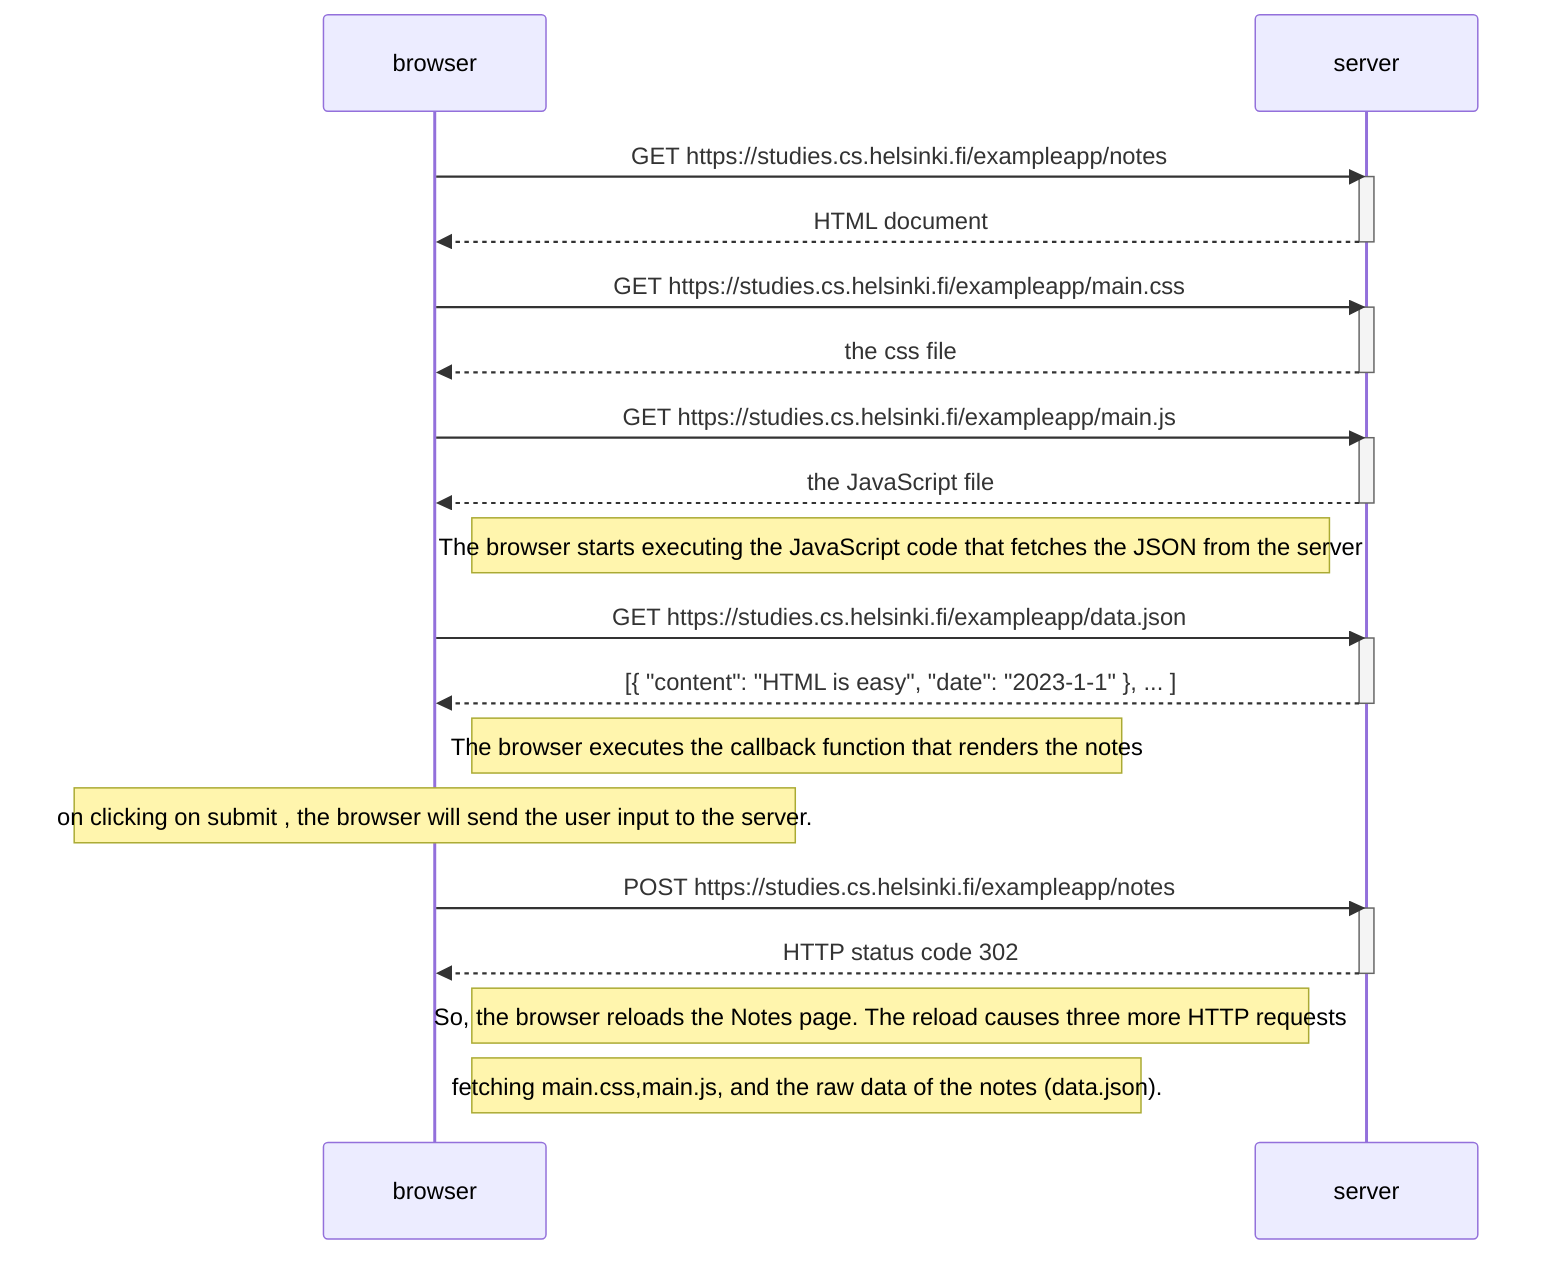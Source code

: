 sequenceDiagram
    participant browser
    participant server

    browser->>server: GET https://studies.cs.helsinki.fi/exampleapp/notes
    activate server
    server-->>browser: HTML document
    deactivate server

    browser->>server: GET https://studies.cs.helsinki.fi/exampleapp/main.css
    activate server
    server-->>browser: the css file
    deactivate server

    browser->>server: GET https://studies.cs.helsinki.fi/exampleapp/main.js
    activate server
    server-->>browser: the JavaScript file
    deactivate server

    Note right of browser: The browser starts executing the JavaScript code that fetches the JSON from the server

    browser->>server: GET https://studies.cs.helsinki.fi/exampleapp/data.json
    activate server
    server-->>browser: [{ "content": "HTML is easy", "date": "2023-1-1" }, ... ]
    deactivate server

    Note right of browser: The browser executes the callback function that renders the notes

    Note over browser: on clicking on submit , the browser will send the user input to the server.

    browser->>server: POST https://studies.cs.helsinki.fi/exampleapp/notes
    activate server
    server-->>browser: HTTP status code 302
    deactivate server

    Note right of browser : So, the browser reloads the Notes page. The reload causes three more HTTP requests
    Note right of browser : fetching main.css,main.js, and the raw data of the notes (data.json).